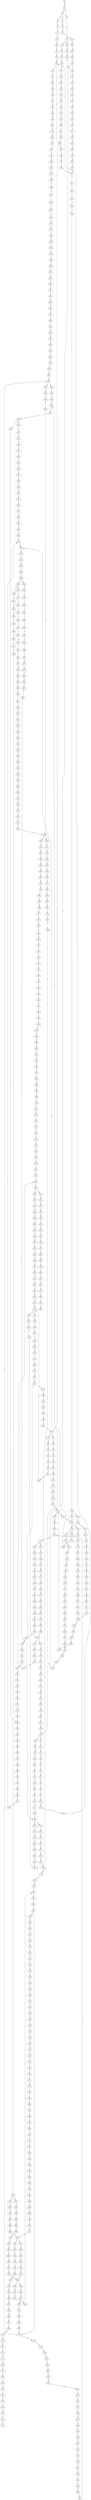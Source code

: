 strict digraph  {
	S0 -> S1 [ label = G ];
	S1 -> S2 [ label = T ];
	S1 -> S3 [ label = C ];
	S2 -> S4 [ label = A ];
	S2 -> S5 [ label = G ];
	S3 -> S6 [ label = A ];
	S4 -> S7 [ label = G ];
	S5 -> S8 [ label = A ];
	S6 -> S9 [ label = G ];
	S6 -> S10 [ label = A ];
	S7 -> S11 [ label = C ];
	S8 -> S12 [ label = C ];
	S9 -> S13 [ label = C ];
	S10 -> S14 [ label = C ];
	S11 -> S15 [ label = C ];
	S12 -> S16 [ label = C ];
	S13 -> S17 [ label = G ];
	S14 -> S18 [ label = C ];
	S15 -> S19 [ label = G ];
	S16 -> S20 [ label = G ];
	S17 -> S21 [ label = G ];
	S18 -> S22 [ label = A ];
	S19 -> S23 [ label = G ];
	S20 -> S24 [ label = G ];
	S21 -> S25 [ label = G ];
	S22 -> S26 [ label = G ];
	S23 -> S27 [ label = T ];
	S24 -> S28 [ label = T ];
	S25 -> S29 [ label = T ];
	S26 -> S30 [ label = A ];
	S26 -> S31 [ label = T ];
	S27 -> S32 [ label = G ];
	S28 -> S33 [ label = C ];
	S29 -> S34 [ label = G ];
	S30 -> S35 [ label = A ];
	S31 -> S36 [ label = C ];
	S32 -> S37 [ label = A ];
	S32 -> S38 [ label = G ];
	S33 -> S39 [ label = G ];
	S34 -> S40 [ label = C ];
	S35 -> S41 [ label = C ];
	S36 -> S42 [ label = G ];
	S37 -> S43 [ label = C ];
	S38 -> S44 [ label = T ];
	S38 -> S45 [ label = A ];
	S39 -> S46 [ label = C ];
	S40 -> S47 [ label = C ];
	S41 -> S48 [ label = A ];
	S42 -> S49 [ label = C ];
	S43 -> S50 [ label = G ];
	S44 -> S51 [ label = G ];
	S44 -> S52 [ label = T ];
	S45 -> S53 [ label = A ];
	S46 -> S54 [ label = G ];
	S47 -> S55 [ label = G ];
	S48 -> S56 [ label = G ];
	S49 -> S57 [ label = G ];
	S50 -> S58 [ label = T ];
	S51 -> S59 [ label = G ];
	S52 -> S60 [ label = A ];
	S53 -> S61 [ label = G ];
	S54 -> S62 [ label = T ];
	S55 -> S63 [ label = C ];
	S56 -> S64 [ label = C ];
	S57 -> S65 [ label = C ];
	S58 -> S66 [ label = G ];
	S59 -> S67 [ label = A ];
	S60 -> S68 [ label = G ];
	S61 -> S69 [ label = A ];
	S62 -> S70 [ label = A ];
	S63 -> S71 [ label = C ];
	S64 -> S72 [ label = C ];
	S65 -> S73 [ label = A ];
	S66 -> S74 [ label = G ];
	S67 -> S75 [ label = A ];
	S68 -> S76 [ label = A ];
	S69 -> S77 [ label = A ];
	S70 -> S78 [ label = G ];
	S71 -> S79 [ label = G ];
	S72 -> S80 [ label = G ];
	S73 -> S81 [ label = G ];
	S74 -> S82 [ label = G ];
	S75 -> S83 [ label = C ];
	S76 -> S84 [ label = A ];
	S77 -> S85 [ label = C ];
	S78 -> S86 [ label = C ];
	S79 -> S87 [ label = G ];
	S80 -> S88 [ label = T ];
	S81 -> S89 [ label = C ];
	S82 -> S90 [ label = T ];
	S83 -> S91 [ label = C ];
	S84 -> S92 [ label = G ];
	S85 -> S93 [ label = G ];
	S86 -> S94 [ label = C ];
	S87 -> S95 [ label = T ];
	S88 -> S96 [ label = C ];
	S89 -> S97 [ label = C ];
	S90 -> S98 [ label = A ];
	S91 -> S99 [ label = T ];
	S92 -> S100 [ label = G ];
	S93 -> S101 [ label = G ];
	S94 -> S102 [ label = G ];
	S95 -> S103 [ label = G ];
	S96 -> S104 [ label = C ];
	S97 -> S105 [ label = G ];
	S98 -> S106 [ label = C ];
	S99 -> S107 [ label = C ];
	S100 -> S108 [ label = G ];
	S101 -> S109 [ label = C ];
	S102 -> S110 [ label = C ];
	S103 -> S38 [ label = G ];
	S104 -> S111 [ label = T ];
	S105 -> S112 [ label = G ];
	S106 -> S113 [ label = T ];
	S107 -> S114 [ label = G ];
	S108 -> S115 [ label = G ];
	S109 -> S116 [ label = A ];
	S110 -> S117 [ label = T ];
	S111 -> S118 [ label = C ];
	S112 -> S119 [ label = T ];
	S113 -> S120 [ label = A ];
	S114 -> S121 [ label = G ];
	S115 -> S122 [ label = T ];
	S115 -> S123 [ label = G ];
	S116 -> S124 [ label = C ];
	S117 -> S125 [ label = G ];
	S118 -> S126 [ label = T ];
	S119 -> S32 [ label = G ];
	S120 -> S127 [ label = T ];
	S121 -> S128 [ label = C ];
	S122 -> S129 [ label = C ];
	S123 -> S130 [ label = T ];
	S124 -> S131 [ label = C ];
	S124 -> S132 [ label = T ];
	S125 -> S133 [ label = G ];
	S126 -> S134 [ label = T ];
	S126 -> S135 [ label = G ];
	S127 -> S136 [ label = T ];
	S128 -> S137 [ label = A ];
	S129 -> S138 [ label = T ];
	S130 -> S139 [ label = C ];
	S131 -> S140 [ label = G ];
	S132 -> S141 [ label = G ];
	S133 -> S142 [ label = A ];
	S134 -> S143 [ label = C ];
	S135 -> S144 [ label = T ];
	S136 -> S145 [ label = G ];
	S137 -> S146 [ label = C ];
	S138 -> S147 [ label = C ];
	S139 -> S148 [ label = C ];
	S140 -> S149 [ label = A ];
	S140 -> S150 [ label = G ];
	S141 -> S151 [ label = G ];
	S142 -> S152 [ label = A ];
	S143 -> S153 [ label = T ];
	S144 -> S154 [ label = C ];
	S145 -> S155 [ label = G ];
	S146 -> S156 [ label = G ];
	S146 -> S157 [ label = C ];
	S147 -> S158 [ label = T ];
	S148 -> S159 [ label = G ];
	S149 -> S160 [ label = G ];
	S149 -> S161 [ label = A ];
	S150 -> S162 [ label = G ];
	S151 -> S163 [ label = G ];
	S152 -> S164 [ label = G ];
	S153 -> S165 [ label = C ];
	S154 -> S166 [ label = G ];
	S155 -> S167 [ label = A ];
	S156 -> S168 [ label = C ];
	S157 -> S140 [ label = G ];
	S158 -> S169 [ label = C ];
	S159 -> S170 [ label = C ];
	S159 -> S171 [ label = T ];
	S160 -> S172 [ label = T ];
	S161 -> S173 [ label = T ];
	S162 -> S174 [ label = A ];
	S163 -> S175 [ label = A ];
	S164 -> S176 [ label = A ];
	S165 -> S177 [ label = G ];
	S166 -> S178 [ label = T ];
	S167 -> S179 [ label = A ];
	S168 -> S180 [ label = G ];
	S169 -> S181 [ label = G ];
	S170 -> S182 [ label = C ];
	S171 -> S183 [ label = C ];
	S172 -> S184 [ label = C ];
	S173 -> S185 [ label = G ];
	S174 -> S186 [ label = A ];
	S175 -> S187 [ label = A ];
	S176 -> S77 [ label = A ];
	S177 -> S188 [ label = G ];
	S178 -> S189 [ label = G ];
	S179 -> S190 [ label = C ];
	S180 -> S191 [ label = C ];
	S181 -> S192 [ label = T ];
	S182 -> S193 [ label = G ];
	S183 -> S194 [ label = G ];
	S184 -> S195 [ label = C ];
	S185 -> S196 [ label = T ];
	S186 -> S197 [ label = T ];
	S187 -> S198 [ label = C ];
	S188 -> S199 [ label = A ];
	S189 -> S200 [ label = G ];
	S190 -> S201 [ label = G ];
	S191 -> S202 [ label = G ];
	S192 -> S203 [ label = G ];
	S193 -> S204 [ label = G ];
	S194 -> S205 [ label = G ];
	S195 -> S206 [ label = A ];
	S196 -> S207 [ label = A ];
	S197 -> S208 [ label = T ];
	S198 -> S209 [ label = T ];
	S199 -> S210 [ label = G ];
	S200 -> S211 [ label = T ];
	S201 -> S212 [ label = G ];
	S202 -> S213 [ label = C ];
	S202 -> S214 [ label = G ];
	S203 -> S215 [ label = G ];
	S204 -> S216 [ label = A ];
	S205 -> S217 [ label = A ];
	S206 -> S218 [ label = G ];
	S207 -> S219 [ label = G ];
	S208 -> S220 [ label = G ];
	S209 -> S221 [ label = G ];
	S210 -> S222 [ label = A ];
	S211 -> S223 [ label = A ];
	S212 -> S224 [ label = T ];
	S213 -> S225 [ label = G ];
	S214 -> S226 [ label = C ];
	S215 -> S227 [ label = T ];
	S216 -> S228 [ label = A ];
	S217 -> S229 [ label = A ];
	S218 -> S230 [ label = T ];
	S218 -> S231 [ label = C ];
	S219 -> S232 [ label = T ];
	S220 -> S233 [ label = A ];
	S221 -> S234 [ label = G ];
	S222 -> S235 [ label = G ];
	S223 -> S236 [ label = C ];
	S224 -> S237 [ label = A ];
	S225 -> S238 [ label = T ];
	S226 -> S239 [ label = T ];
	S227 -> S223 [ label = A ];
	S228 -> S240 [ label = C ];
	S229 -> S241 [ label = C ];
	S230 -> S242 [ label = A ];
	S231 -> S243 [ label = T ];
	S232 -> S244 [ label = T ];
	S233 -> S245 [ label = A ];
	S234 -> S246 [ label = A ];
	S235 -> S247 [ label = G ];
	S236 -> S248 [ label = C ];
	S237 -> S249 [ label = C ];
	S238 -> S250 [ label = C ];
	S239 -> S251 [ label = G ];
	S240 -> S252 [ label = T ];
	S241 -> S253 [ label = A ];
	S241 -> S254 [ label = T ];
	S242 -> S255 [ label = G ];
	S243 -> S256 [ label = T ];
	S244 -> S257 [ label = T ];
	S245 -> S258 [ label = C ];
	S246 -> S259 [ label = C ];
	S247 -> S260 [ label = T ];
	S248 -> S261 [ label = G ];
	S249 -> S262 [ label = G ];
	S250 -> S263 [ label = G ];
	S251 -> S264 [ label = G ];
	S252 -> S265 [ label = G ];
	S253 -> S266 [ label = G ];
	S254 -> S267 [ label = A ];
	S255 -> S268 [ label = G ];
	S256 -> S269 [ label = C ];
	S257 -> S270 [ label = C ];
	S258 -> S271 [ label = C ];
	S259 -> S272 [ label = C ];
	S260 -> S273 [ label = C ];
	S261 -> S274 [ label = G ];
	S262 -> S275 [ label = A ];
	S263 -> S276 [ label = A ];
	S264 -> S277 [ label = A ];
	S265 -> S278 [ label = C ];
	S266 -> S279 [ label = G ];
	S267 -> S280 [ label = C ];
	S268 -> S281 [ label = G ];
	S269 -> S282 [ label = A ];
	S270 -> S283 [ label = A ];
	S271 -> S284 [ label = C ];
	S272 -> S285 [ label = C ];
	S273 -> S286 [ label = C ];
	S274 -> S287 [ label = T ];
	S275 -> S288 [ label = A ];
	S276 -> S289 [ label = C ];
	S277 -> S290 [ label = A ];
	S278 -> S291 [ label = A ];
	S279 -> S292 [ label = A ];
	S280 -> S293 [ label = A ];
	S281 -> S294 [ label = T ];
	S282 -> S295 [ label = C ];
	S283 -> S296 [ label = C ];
	S284 -> S297 [ label = G ];
	S285 -> S298 [ label = G ];
	S286 -> S299 [ label = C ];
	S287 -> S300 [ label = G ];
	S288 -> S301 [ label = G ];
	S289 -> S302 [ label = G ];
	S290 -> S303 [ label = T ];
	S291 -> S304 [ label = A ];
	S292 -> S305 [ label = A ];
	S293 -> S306 [ label = A ];
	S294 -> S307 [ label = C ];
	S295 -> S308 [ label = G ];
	S296 -> S309 [ label = T ];
	S297 -> S310 [ label = T ];
	S298 -> S311 [ label = T ];
	S299 -> S312 [ label = A ];
	S299 -> S313 [ label = G ];
	S300 -> S314 [ label = G ];
	S301 -> S315 [ label = A ];
	S302 -> S316 [ label = C ];
	S303 -> S317 [ label = G ];
	S304 -> S318 [ label = C ];
	S305 -> S319 [ label = T ];
	S306 -> S320 [ label = C ];
	S307 -> S321 [ label = A ];
	S308 -> S322 [ label = C ];
	S309 -> S323 [ label = C ];
	S310 -> S324 [ label = C ];
	S311 -> S325 [ label = C ];
	S312 -> S326 [ label = G ];
	S313 -> S327 [ label = G ];
	S313 -> S328 [ label = A ];
	S314 -> S44 [ label = T ];
	S315 -> S329 [ label = A ];
	S316 -> S330 [ label = G ];
	S317 -> S331 [ label = G ];
	S318 -> S332 [ label = C ];
	S319 -> S333 [ label = A ];
	S320 -> S334 [ label = G ];
	S321 -> S335 [ label = C ];
	S322 -> S336 [ label = C ];
	S323 -> S337 [ label = C ];
	S324 -> S338 [ label = T ];
	S325 -> S338 [ label = T ];
	S326 -> S339 [ label = A ];
	S327 -> S340 [ label = A ];
	S328 -> S341 [ label = G ];
	S328 -> S342 [ label = A ];
	S329 -> S343 [ label = G ];
	S330 -> S344 [ label = C ];
	S331 -> S345 [ label = G ];
	S332 -> S346 [ label = A ];
	S333 -> S347 [ label = G ];
	S334 -> S348 [ label = A ];
	S335 -> S349 [ label = T ];
	S336 -> S350 [ label = C ];
	S337 -> S351 [ label = T ];
	S338 -> S352 [ label = C ];
	S339 -> S353 [ label = G ];
	S340 -> S354 [ label = G ];
	S341 -> S355 [ label = T ];
	S342 -> S356 [ label = G ];
	S343 -> S357 [ label = T ];
	S344 -> S358 [ label = C ];
	S345 -> S359 [ label = G ];
	S346 -> S26 [ label = G ];
	S347 -> S360 [ label = T ];
	S348 -> S361 [ label = A ];
	S349 -> S362 [ label = C ];
	S350 -> S363 [ label = T ];
	S351 -> S364 [ label = T ];
	S352 -> S365 [ label = G ];
	S353 -> S366 [ label = C ];
	S354 -> S367 [ label = G ];
	S355 -> S368 [ label = C ];
	S356 -> S369 [ label = T ];
	S357 -> S370 [ label = G ];
	S358 -> S371 [ label = T ];
	S359 -> S372 [ label = T ];
	S360 -> S373 [ label = C ];
	S361 -> S374 [ label = A ];
	S362 -> S375 [ label = G ];
	S363 -> S376 [ label = T ];
	S364 -> S377 [ label = T ];
	S365 -> S378 [ label = G ];
	S366 -> S379 [ label = C ];
	S367 -> S380 [ label = C ];
	S368 -> S195 [ label = C ];
	S369 -> S381 [ label = C ];
	S370 -> S382 [ label = T ];
	S371 -> S383 [ label = C ];
	S372 -> S384 [ label = C ];
	S373 -> S385 [ label = T ];
	S374 -> S386 [ label = A ];
	S375 -> S387 [ label = C ];
	S376 -> S388 [ label = C ];
	S377 -> S389 [ label = C ];
	S378 -> S390 [ label = C ];
	S379 -> S391 [ label = A ];
	S380 -> S392 [ label = G ];
	S381 -> S393 [ label = G ];
	S382 -> S394 [ label = C ];
	S383 -> S395 [ label = G ];
	S384 -> S396 [ label = C ];
	S385 -> S397 [ label = C ];
	S386 -> S398 [ label = C ];
	S387 -> S399 [ label = T ];
	S388 -> S400 [ label = A ];
	S389 -> S401 [ label = A ];
	S390 -> S402 [ label = A ];
	S391 -> S403 [ label = C ];
	S392 -> S404 [ label = T ];
	S393 -> S405 [ label = C ];
	S393 -> S406 [ label = A ];
	S394 -> S407 [ label = C ];
	S395 -> S408 [ label = G ];
	S396 -> S159 [ label = G ];
	S397 -> S409 [ label = T ];
	S398 -> S410 [ label = A ];
	S399 -> S411 [ label = T ];
	S400 -> S412 [ label = T ];
	S401 -> S413 [ label = T ];
	S402 -> S146 [ label = C ];
	S403 -> S414 [ label = G ];
	S404 -> S415 [ label = G ];
	S405 -> S416 [ label = G ];
	S406 -> S417 [ label = G ];
	S407 -> S418 [ label = T ];
	S408 -> S419 [ label = G ];
	S409 -> S420 [ label = C ];
	S410 -> S421 [ label = G ];
	S411 -> S422 [ label = C ];
	S412 -> S423 [ label = C ];
	S413 -> S424 [ label = C ];
	S414 -> S425 [ label = G ];
	S415 -> S426 [ label = G ];
	S416 -> S427 [ label = G ];
	S417 -> S428 [ label = G ];
	S418 -> S429 [ label = G ];
	S419 -> S430 [ label = C ];
	S420 -> S431 [ label = T ];
	S421 -> S432 [ label = A ];
	S422 -> S433 [ label = A ];
	S423 -> S434 [ label = C ];
	S424 -> S435 [ label = C ];
	S425 -> S436 [ label = T ];
	S426 -> S437 [ label = T ];
	S427 -> S438 [ label = C ];
	S428 -> S439 [ label = T ];
	S429 -> S440 [ label = G ];
	S430 -> S441 [ label = T ];
	S431 -> S442 [ label = G ];
	S432 -> S443 [ label = A ];
	S433 -> S444 [ label = T ];
	S434 -> S445 [ label = A ];
	S435 -> S445 [ label = A ];
	S436 -> S446 [ label = T ];
	S437 -> S447 [ label = A ];
	S438 -> S448 [ label = T ];
	S439 -> S449 [ label = A ];
	S440 -> S450 [ label = C ];
	S441 -> S451 [ label = C ];
	S442 -> S452 [ label = A ];
	S443 -> S453 [ label = G ];
	S444 -> S454 [ label = C ];
	S445 -> S455 [ label = G ];
	S446 -> S456 [ label = A ];
	S447 -> S457 [ label = T ];
	S448 -> S458 [ label = A ];
	S449 -> S459 [ label = T ];
	S450 -> S460 [ label = C ];
	S451 -> S461 [ label = A ];
	S452 -> S462 [ label = G ];
	S453 -> S463 [ label = G ];
	S454 -> S434 [ label = C ];
	S455 -> S464 [ label = A ];
	S456 -> S465 [ label = C ];
	S457 -> S466 [ label = G ];
	S458 -> S467 [ label = T ];
	S459 -> S468 [ label = A ];
	S460 -> S469 [ label = T ];
	S461 -> S470 [ label = C ];
	S462 -> S471 [ label = T ];
	S463 -> S472 [ label = G ];
	S464 -> S473 [ label = A ];
	S465 -> S474 [ label = T ];
	S466 -> S475 [ label = A ];
	S467 -> S476 [ label = A ];
	S468 -> S477 [ label = A ];
	S469 -> S478 [ label = G ];
	S470 -> S479 [ label = G ];
	S471 -> S480 [ label = A ];
	S472 -> S115 [ label = G ];
	S473 -> S481 [ label = C ];
	S474 -> S482 [ label = G ];
	S475 -> S483 [ label = G ];
	S476 -> S484 [ label = G ];
	S477 -> S485 [ label = G ];
	S478 -> S486 [ label = G ];
	S479 -> S487 [ label = T ];
	S481 -> S488 [ label = C ];
	S482 -> S489 [ label = C ];
	S483 -> S490 [ label = C ];
	S484 -> S491 [ label = T ];
	S485 -> S492 [ label = T ];
	S486 -> S493 [ label = G ];
	S487 -> S494 [ label = C ];
	S488 -> S495 [ label = A ];
	S488 -> S496 [ label = G ];
	S489 -> S497 [ label = A ];
	S490 -> S498 [ label = G ];
	S491 -> S499 [ label = A ];
	S492 -> S500 [ label = C ];
	S493 -> S501 [ label = T ];
	S494 -> S502 [ label = C ];
	S495 -> S503 [ label = G ];
	S495 -> S504 [ label = C ];
	S496 -> S505 [ label = G ];
	S497 -> S506 [ label = G ];
	S498 -> S507 [ label = G ];
	S499 -> S508 [ label = G ];
	S500 -> S509 [ label = G ];
	S501 -> S510 [ label = C ];
	S502 -> S511 [ label = A ];
	S503 -> S512 [ label = A ];
	S504 -> S513 [ label = C ];
	S505 -> S514 [ label = A ];
	S506 -> S515 [ label = A ];
	S507 -> S516 [ label = T ];
	S508 -> S517 [ label = C ];
	S509 -> S518 [ label = T ];
	S510 -> S519 [ label = C ];
	S511 -> S520 [ label = G ];
	S512 -> S521 [ label = C ];
	S513 -> S522 [ label = A ];
	S514 -> S523 [ label = C ];
	S515 -> S524 [ label = C ];
	S516 -> S525 [ label = C ];
	S517 -> S526 [ label = C ];
	S518 -> S527 [ label = G ];
	S519 -> S528 [ label = C ];
	S520 -> S529 [ label = C ];
	S521 -> S530 [ label = T ];
	S522 -> S531 [ label = C ];
	S523 -> S532 [ label = G ];
	S524 -> S533 [ label = G ];
	S525 -> S534 [ label = G ];
	S526 -> S535 [ label = G ];
	S527 -> S536 [ label = G ];
	S528 -> S537 [ label = G ];
	S529 -> S243 [ label = T ];
	S530 -> S538 [ label = C ];
	S531 -> S539 [ label = C ];
	S532 -> S540 [ label = C ];
	S533 -> S541 [ label = G ];
	S534 -> S542 [ label = C ];
	S535 -> S543 [ label = A ];
	S536 -> S211 [ label = T ];
	S537 -> S328 [ label = A ];
	S538 -> S544 [ label = C ];
	S539 -> S545 [ label = C ];
	S540 -> S546 [ label = C ];
	S541 -> S547 [ label = A ];
	S542 -> S548 [ label = A ];
	S543 -> S549 [ label = A ];
	S544 -> S550 [ label = C ];
	S545 -> S551 [ label = C ];
	S546 -> S552 [ label = C ];
	S547 -> S553 [ label = C ];
	S548 -> S554 [ label = C ];
	S549 -> S555 [ label = A ];
	S550 -> S556 [ label = A ];
	S551 -> S557 [ label = T ];
	S552 -> S558 [ label = A ];
	S553 -> S559 [ label = A ];
	S554 -> S560 [ label = G ];
	S555 -> S561 [ label = C ];
	S556 -> S562 [ label = T ];
	S557 -> S563 [ label = T ];
	S558 -> S564 [ label = T ];
	S559 -> S565 [ label = C ];
	S560 -> S566 [ label = C ];
	S561 -> S567 [ label = C ];
	S562 -> S568 [ label = C ];
	S563 -> S569 [ label = C ];
	S564 -> S570 [ label = C ];
	S565 -> S571 [ label = A ];
	S566 -> S572 [ label = G ];
	S567 -> S573 [ label = C ];
	S568 -> S574 [ label = T ];
	S569 -> S575 [ label = C ];
	S569 -> S576 [ label = G ];
	S570 -> S577 [ label = G ];
	S571 -> S578 [ label = C ];
	S572 -> S191 [ label = C ];
	S573 -> S579 [ label = C ];
	S574 -> S580 [ label = G ];
	S575 -> S581 [ label = T ];
	S576 -> S582 [ label = A ];
	S577 -> S583 [ label = T ];
	S578 -> S584 [ label = C ];
	S579 -> S585 [ label = G ];
	S580 -> S586 [ label = C ];
	S581 -> S587 [ label = G ];
	S582 -> S588 [ label = T ];
	S583 -> S589 [ label = C ];
	S584 -> S590 [ label = T ];
	S585 -> S591 [ label = A ];
	S586 -> S592 [ label = C ];
	S587 -> S593 [ label = T ];
	S588 -> S594 [ label = C ];
	S589 -> S595 [ label = C ];
	S590 -> S596 [ label = C ];
	S591 -> S597 [ label = C ];
	S592 -> S598 [ label = A ];
	S593 -> S599 [ label = C ];
	S594 -> S600 [ label = G ];
	S595 -> S601 [ label = T ];
	S596 -> S602 [ label = T ];
	S597 -> S603 [ label = T ];
	S598 -> S604 [ label = G ];
	S599 -> S605 [ label = C ];
	S600 -> S606 [ label = T ];
	S601 -> S607 [ label = C ];
	S602 -> S608 [ label = A ];
	S603 -> S609 [ label = A ];
	S604 -> S610 [ label = T ];
	S605 -> S611 [ label = T ];
	S606 -> S612 [ label = T ];
	S607 -> S126 [ label = T ];
	S608 -> S613 [ label = G ];
	S609 -> S614 [ label = G ];
	S610 -> S615 [ label = C ];
	S611 -> S616 [ label = A ];
	S611 -> S617 [ label = T ];
	S612 -> S618 [ label = T ];
	S613 -> S619 [ label = A ];
	S614 -> S620 [ label = A ];
	S615 -> S621 [ label = G ];
	S616 -> S622 [ label = C ];
	S617 -> S623 [ label = G ];
	S618 -> S624 [ label = G ];
	S619 -> S625 [ label = A ];
	S620 -> S626 [ label = A ];
	S621 -> S627 [ label = T ];
	S622 -> S628 [ label = T ];
	S623 -> S629 [ label = T ];
	S624 -> S630 [ label = T ];
	S625 -> S631 [ label = C ];
	S626 -> S632 [ label = T ];
	S627 -> S633 [ label = A ];
	S628 -> S634 [ label = A ];
	S629 -> S635 [ label = A ];
	S630 -> S636 [ label = A ];
	S631 -> S637 [ label = G ];
	S632 -> S638 [ label = C ];
	S633 -> S639 [ label = A ];
	S634 -> S640 [ label = C ];
	S635 -> S641 [ label = G ];
	S636 -> S642 [ label = G ];
	S637 -> S643 [ label = A ];
	S638 -> S644 [ label = G ];
	S639 -> S645 [ label = G ];
	S640 -> S646 [ label = C ];
	S641 -> S647 [ label = G ];
	S642 -> S648 [ label = G ];
	S643 -> S649 [ label = G ];
	S644 -> S650 [ label = G ];
	S645 -> S651 [ label = A ];
	S646 -> S652 [ label = A ];
	S647 -> S653 [ label = A ];
	S648 -> S653 [ label = A ];
	S649 -> S654 [ label = G ];
	S650 -> S655 [ label = G ];
	S651 -> S656 [ label = C ];
	S652 -> S657 [ label = G ];
	S653 -> S658 [ label = G ];
	S653 -> S659 [ label = A ];
	S654 -> S660 [ label = T ];
	S655 -> S661 [ label = T ];
	S656 -> S662 [ label = G ];
	S657 -> S663 [ label = G ];
	S658 -> S664 [ label = A ];
	S659 -> S665 [ label = A ];
	S660 -> S666 [ label = G ];
	S661 -> S667 [ label = A ];
	S662 -> S668 [ label = G ];
	S663 -> S669 [ label = A ];
	S664 -> S670 [ label = G ];
	S665 -> S671 [ label = G ];
	S666 -> S672 [ label = T ];
	S667 -> S673 [ label = T ];
	S668 -> S674 [ label = C ];
	S669 -> S675 [ label = G ];
	S670 -> S676 [ label = G ];
	S671 -> S677 [ label = G ];
	S672 -> S678 [ label = C ];
	S673 -> S679 [ label = C ];
	S674 -> S680 [ label = T ];
	S675 -> S681 [ label = A ];
	S676 -> S260 [ label = T ];
	S677 -> S682 [ label = T ];
	S678 -> S683 [ label = C ];
	S679 -> S684 [ label = C ];
	S680 -> S685 [ label = C ];
	S681 -> S686 [ label = G ];
	S682 -> S687 [ label = C ];
	S683 -> S688 [ label = C ];
	S684 -> S689 [ label = C ];
	S685 -> S690 [ label = T ];
	S686 -> S691 [ label = T ];
	S687 -> S692 [ label = C ];
	S688 -> S693 [ label = T ];
	S689 -> S694 [ label = G ];
	S690 -> S695 [ label = C ];
	S691 -> S696 [ label = C ];
	S692 -> S697 [ label = C ];
	S693 -> S698 [ label = G ];
	S694 -> S699 [ label = A ];
	S695 -> S700 [ label = G ];
	S696 -> S701 [ label = A ];
	S697 -> S313 [ label = G ];
	S698 -> S702 [ label = T ];
	S699 -> S703 [ label = A ];
	S700 -> S704 [ label = A ];
	S701 -> S705 [ label = G ];
	S702 -> S706 [ label = C ];
	S703 -> S707 [ label = A ];
	S704 -> S708 [ label = A ];
	S705 -> S709 [ label = G ];
	S706 -> S710 [ label = C ];
	S707 -> S711 [ label = G ];
	S708 -> S712 [ label = G ];
	S709 -> S713 [ label = A ];
	S710 -> S611 [ label = T ];
	S711 -> S714 [ label = T ];
	S712 -> S715 [ label = T ];
	S713 -> S716 [ label = C ];
	S714 -> S717 [ label = G ];
	S715 -> S718 [ label = C ];
	S716 -> S719 [ label = C ];
	S717 -> S720 [ label = T ];
	S718 -> S393 [ label = G ];
	S719 -> S721 [ label = A ];
	S720 -> S722 [ label = C ];
	S721 -> S723 [ label = G ];
	S722 -> S724 [ label = G ];
	S723 -> S725 [ label = T ];
	S724 -> S726 [ label = T ];
	S725 -> S727 [ label = C ];
	S726 -> S728 [ label = C ];
	S727 -> S729 [ label = T ];
	S728 -> S730 [ label = G ];
	S729 -> S731 [ label = C ];
	S730 -> S732 [ label = G ];
	S731 -> S733 [ label = T ];
	S732 -> S734 [ label = A ];
	S733 -> S735 [ label = G ];
	S734 -> S229 [ label = A ];
	S735 -> S736 [ label = T ];
	S736 -> S737 [ label = A ];
}
